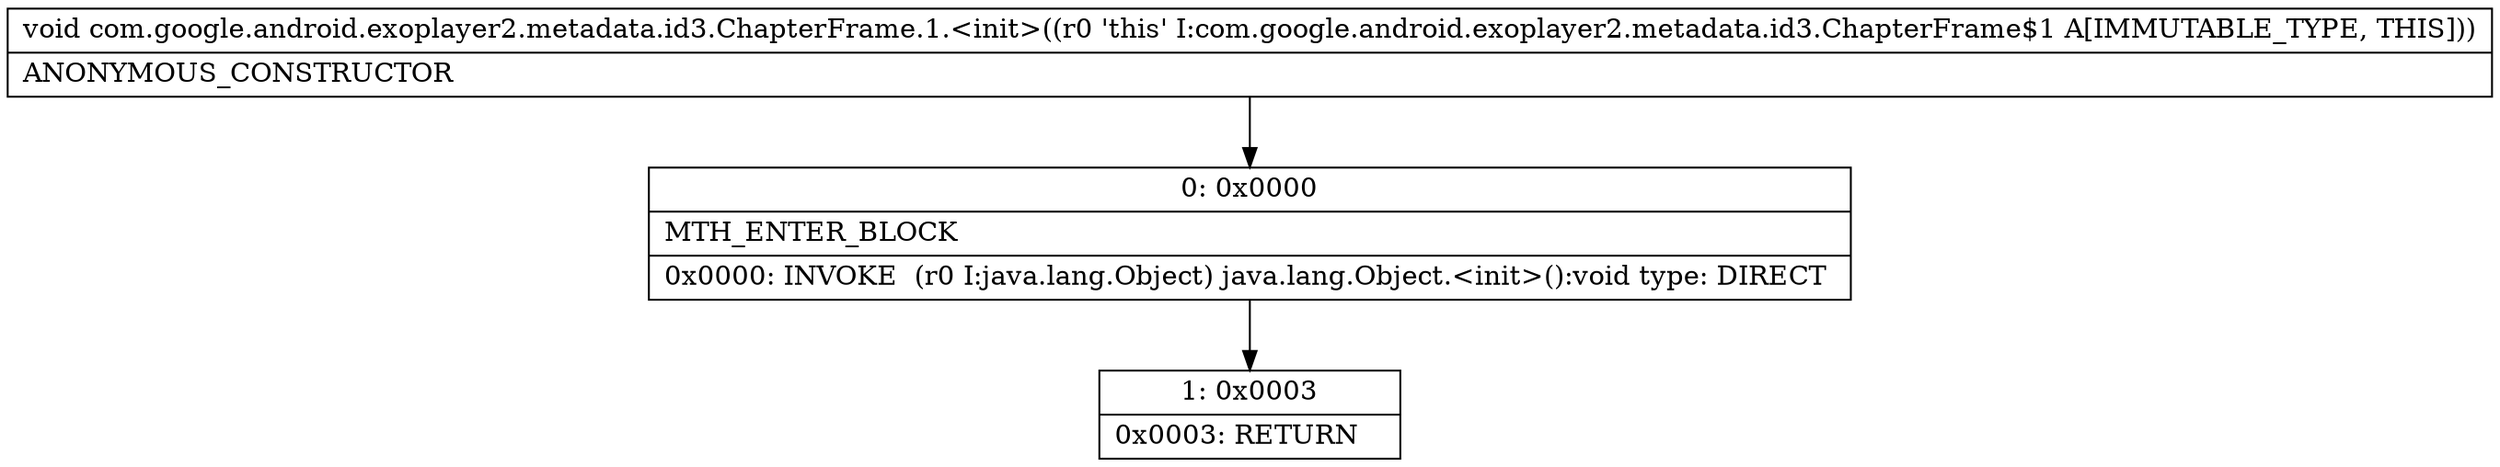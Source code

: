 digraph "CFG forcom.google.android.exoplayer2.metadata.id3.ChapterFrame.1.\<init\>()V" {
Node_0 [shape=record,label="{0\:\ 0x0000|MTH_ENTER_BLOCK\l|0x0000: INVOKE  (r0 I:java.lang.Object) java.lang.Object.\<init\>():void type: DIRECT \l}"];
Node_1 [shape=record,label="{1\:\ 0x0003|0x0003: RETURN   \l}"];
MethodNode[shape=record,label="{void com.google.android.exoplayer2.metadata.id3.ChapterFrame.1.\<init\>((r0 'this' I:com.google.android.exoplayer2.metadata.id3.ChapterFrame$1 A[IMMUTABLE_TYPE, THIS]))  | ANONYMOUS_CONSTRUCTOR\l}"];
MethodNode -> Node_0;
Node_0 -> Node_1;
}

